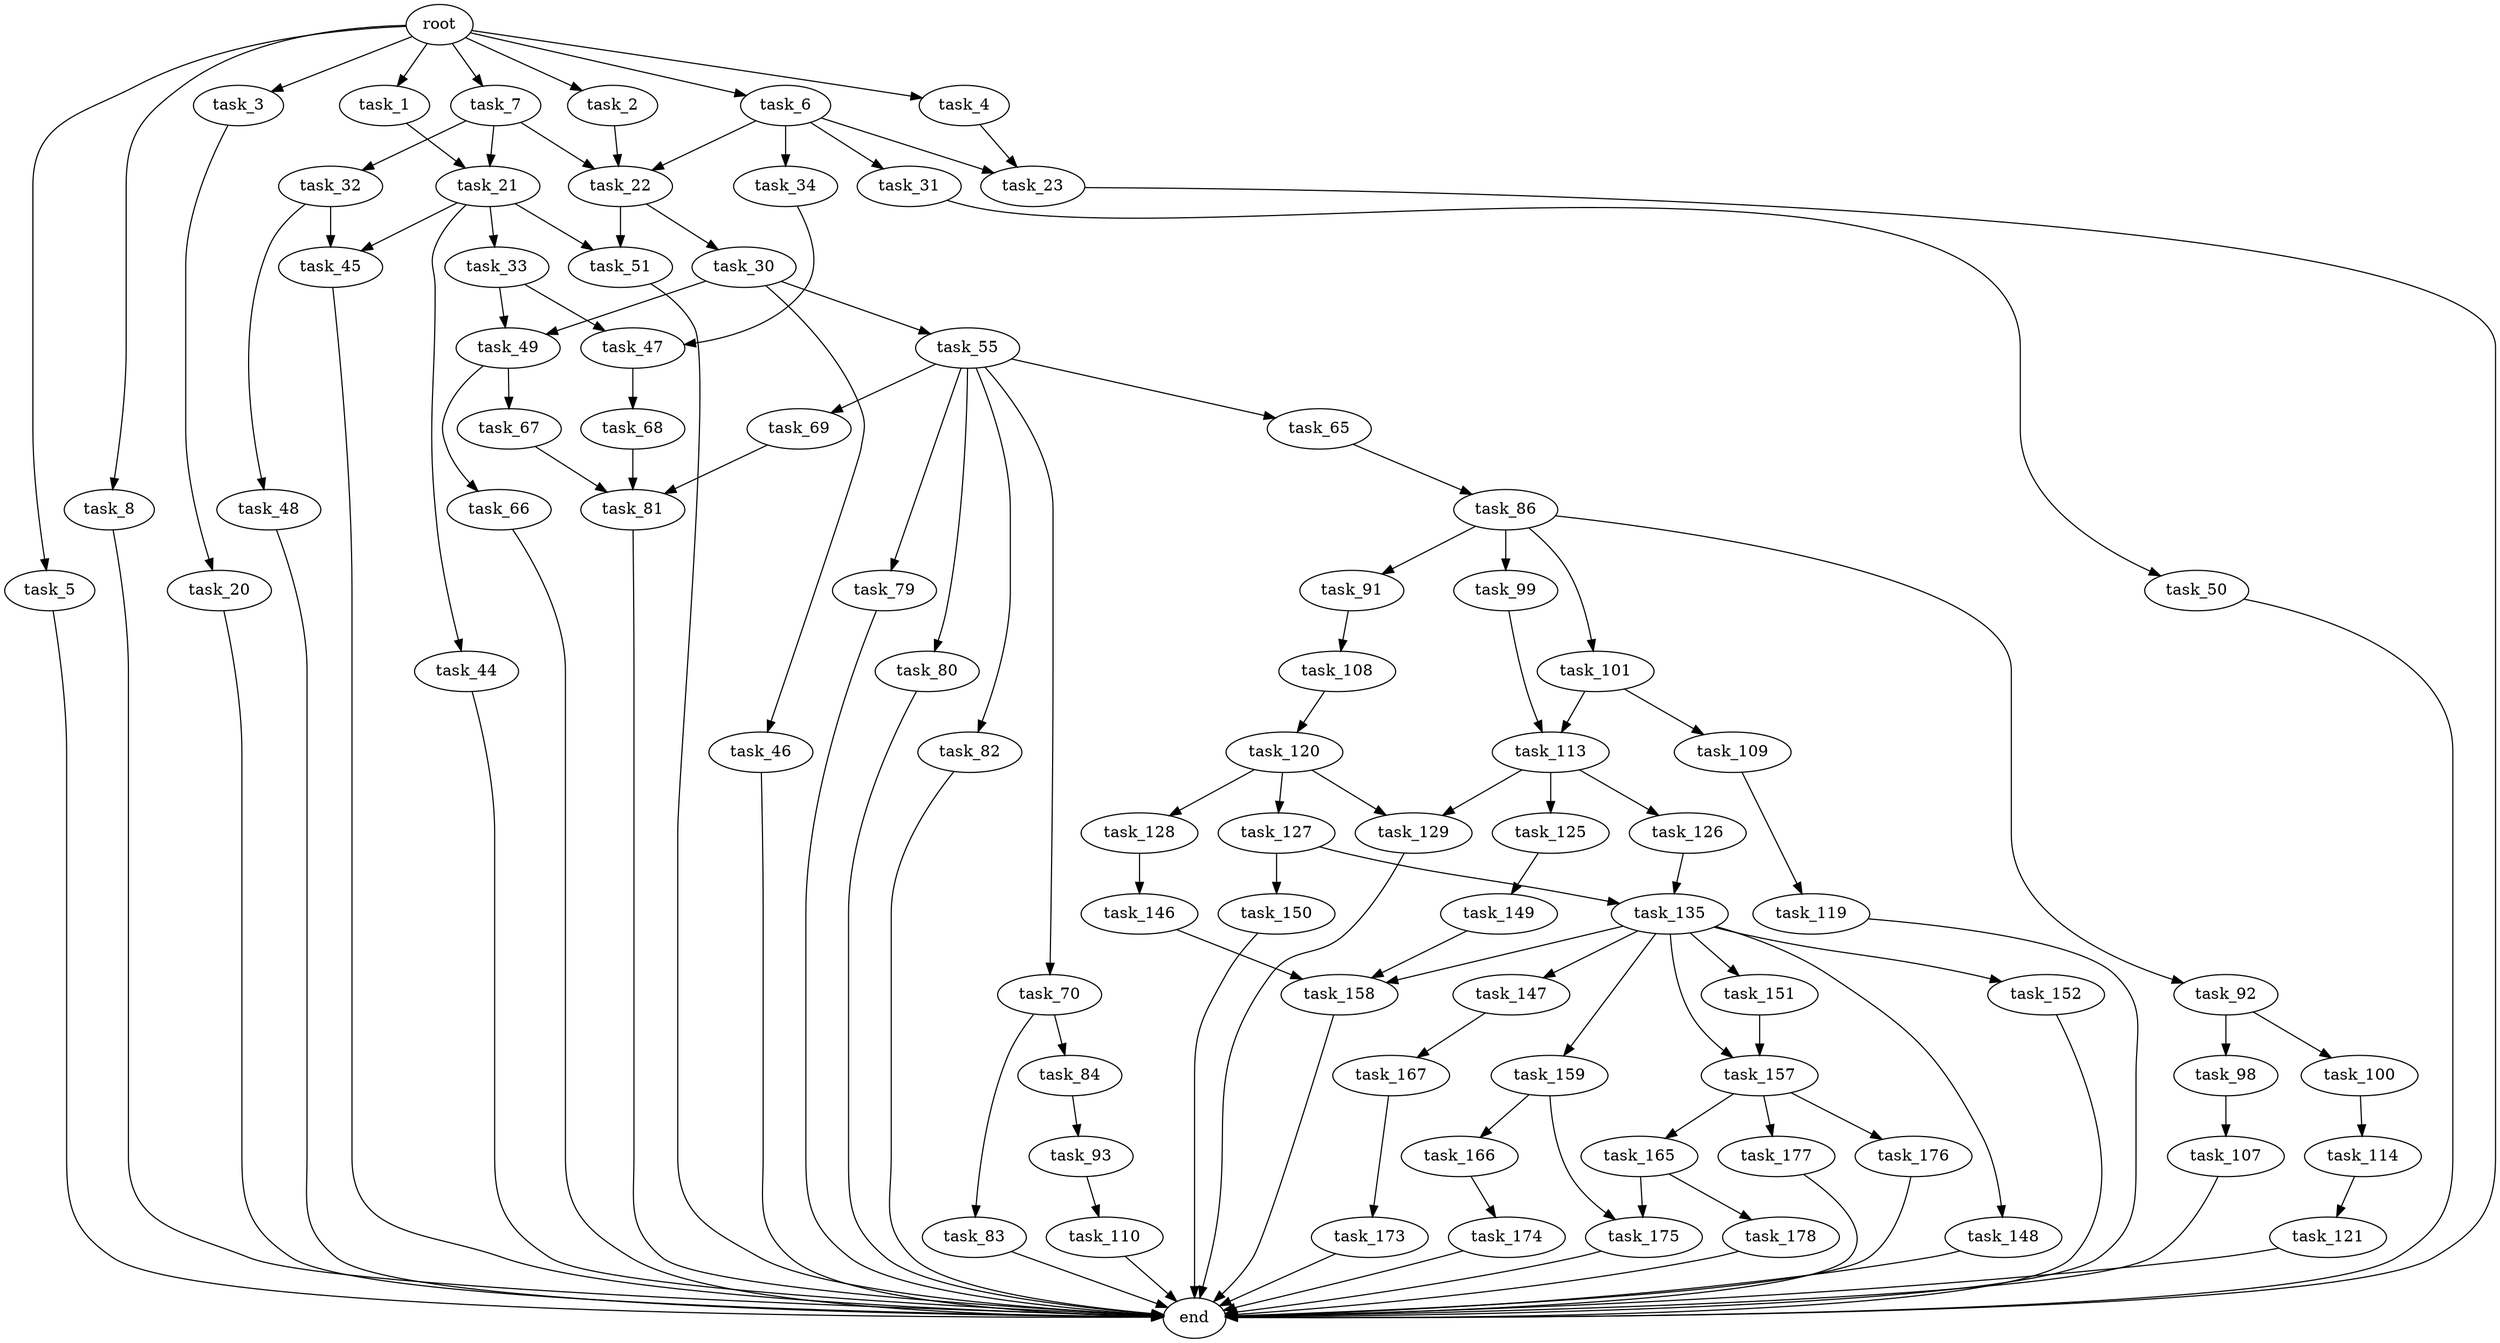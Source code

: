 digraph G {
  root [size="0.000000"];
  task_1 [size="173182641063.000000"];
  task_2 [size="134217728000.000000"];
  task_3 [size="1073741824000.000000"];
  task_4 [size="549755813888.000000"];
  task_5 [size="8589934592.000000"];
  task_6 [size="781355572777.000000"];
  task_7 [size="1979115732.000000"];
  task_8 [size="8589934592.000000"];
  task_20 [size="7568958744.000000"];
  task_21 [size="28991029248.000000"];
  task_22 [size="31689338571.000000"];
  task_23 [size="10967749095.000000"];
  task_30 [size="9178714777.000000"];
  task_31 [size="296102239172.000000"];
  task_32 [size="255431652748.000000"];
  task_33 [size="782757789696.000000"];
  task_34 [size="19342975457.000000"];
  task_44 [size="109296944454.000000"];
  task_45 [size="2175417273.000000"];
  task_46 [size="21696547545.000000"];
  task_47 [size="540148894043.000000"];
  task_48 [size="8589934592.000000"];
  task_49 [size="4053817630.000000"];
  task_50 [size="28991029248.000000"];
  task_51 [size="134217728000.000000"];
  task_55 [size="485063879.000000"];
  task_65 [size="26905411593.000000"];
  task_66 [size="88870080898.000000"];
  task_67 [size="782757789696.000000"];
  task_68 [size="1495188892.000000"];
  task_69 [size="641204313258.000000"];
  task_70 [size="5385022526.000000"];
  task_79 [size="211900070218.000000"];
  task_80 [size="35419792314.000000"];
  task_81 [size="148054959234.000000"];
  task_82 [size="32648787389.000000"];
  task_83 [size="368293445632.000000"];
  task_84 [size="5579513584.000000"];
  task_86 [size="782757789696.000000"];
  task_91 [size="549755813888.000000"];
  task_92 [size="7003980307.000000"];
  task_93 [size="134217728000.000000"];
  task_98 [size="368293445632.000000"];
  task_99 [size="3294801560.000000"];
  task_100 [size="317124093479.000000"];
  task_101 [size="6626232485.000000"];
  task_107 [size="368293445632.000000"];
  task_108 [size="894003953184.000000"];
  task_109 [size="28771559537.000000"];
  task_110 [size="546879185464.000000"];
  task_113 [size="55235033910.000000"];
  task_114 [size="4036025494.000000"];
  task_119 [size="134217728000.000000"];
  task_120 [size="267540347504.000000"];
  task_121 [size="368293445632.000000"];
  task_125 [size="110559398391.000000"];
  task_126 [size="770677954070.000000"];
  task_127 [size="782757789696.000000"];
  task_128 [size="166438131841.000000"];
  task_129 [size="97847281294.000000"];
  task_135 [size="61283047007.000000"];
  task_146 [size="6178100752.000000"];
  task_147 [size="368293445632.000000"];
  task_148 [size="20054693839.000000"];
  task_149 [size="7836991685.000000"];
  task_150 [size="554189182102.000000"];
  task_151 [size="549755813888.000000"];
  task_152 [size="227974389776.000000"];
  task_157 [size="535246497679.000000"];
  task_158 [size="68719476736.000000"];
  task_159 [size="68719476736.000000"];
  task_165 [size="782757789696.000000"];
  task_166 [size="28991029248.000000"];
  task_167 [size="17973564248.000000"];
  task_173 [size="782757789696.000000"];
  task_174 [size="368293445632.000000"];
  task_175 [size="19432919365.000000"];
  task_176 [size="41224118930.000000"];
  task_177 [size="231928233984.000000"];
  task_178 [size="28991029248.000000"];
  end [size="0.000000"];

  root -> task_1 [size="1.000000"];
  root -> task_2 [size="1.000000"];
  root -> task_3 [size="1.000000"];
  root -> task_4 [size="1.000000"];
  root -> task_5 [size="1.000000"];
  root -> task_6 [size="1.000000"];
  root -> task_7 [size="1.000000"];
  root -> task_8 [size="1.000000"];
  task_1 -> task_21 [size="134217728.000000"];
  task_2 -> task_22 [size="209715200.000000"];
  task_3 -> task_20 [size="838860800.000000"];
  task_4 -> task_23 [size="536870912.000000"];
  task_5 -> end [size="1.000000"];
  task_6 -> task_22 [size="679477248.000000"];
  task_6 -> task_23 [size="679477248.000000"];
  task_6 -> task_31 [size="679477248.000000"];
  task_6 -> task_34 [size="679477248.000000"];
  task_7 -> task_21 [size="33554432.000000"];
  task_7 -> task_22 [size="33554432.000000"];
  task_7 -> task_32 [size="33554432.000000"];
  task_8 -> end [size="1.000000"];
  task_20 -> end [size="1.000000"];
  task_21 -> task_33 [size="75497472.000000"];
  task_21 -> task_44 [size="75497472.000000"];
  task_21 -> task_45 [size="75497472.000000"];
  task_21 -> task_51 [size="75497472.000000"];
  task_22 -> task_30 [size="536870912.000000"];
  task_22 -> task_51 [size="536870912.000000"];
  task_23 -> end [size="1.000000"];
  task_30 -> task_46 [size="411041792.000000"];
  task_30 -> task_49 [size="411041792.000000"];
  task_30 -> task_55 [size="411041792.000000"];
  task_31 -> task_50 [size="411041792.000000"];
  task_32 -> task_45 [size="301989888.000000"];
  task_32 -> task_48 [size="301989888.000000"];
  task_33 -> task_47 [size="679477248.000000"];
  task_33 -> task_49 [size="679477248.000000"];
  task_34 -> task_47 [size="411041792.000000"];
  task_44 -> end [size="1.000000"];
  task_45 -> end [size="1.000000"];
  task_46 -> end [size="1.000000"];
  task_47 -> task_68 [size="679477248.000000"];
  task_48 -> end [size="1.000000"];
  task_49 -> task_66 [size="75497472.000000"];
  task_49 -> task_67 [size="75497472.000000"];
  task_50 -> end [size="1.000000"];
  task_51 -> end [size="1.000000"];
  task_55 -> task_65 [size="33554432.000000"];
  task_55 -> task_69 [size="33554432.000000"];
  task_55 -> task_70 [size="33554432.000000"];
  task_55 -> task_79 [size="33554432.000000"];
  task_55 -> task_80 [size="33554432.000000"];
  task_55 -> task_82 [size="33554432.000000"];
  task_65 -> task_86 [size="75497472.000000"];
  task_66 -> end [size="1.000000"];
  task_67 -> task_81 [size="679477248.000000"];
  task_68 -> task_81 [size="33554432.000000"];
  task_69 -> task_81 [size="411041792.000000"];
  task_70 -> task_83 [size="134217728.000000"];
  task_70 -> task_84 [size="134217728.000000"];
  task_79 -> end [size="1.000000"];
  task_80 -> end [size="1.000000"];
  task_81 -> end [size="1.000000"];
  task_82 -> end [size="1.000000"];
  task_83 -> end [size="1.000000"];
  task_84 -> task_93 [size="301989888.000000"];
  task_86 -> task_91 [size="679477248.000000"];
  task_86 -> task_92 [size="679477248.000000"];
  task_86 -> task_99 [size="679477248.000000"];
  task_86 -> task_101 [size="679477248.000000"];
  task_91 -> task_108 [size="536870912.000000"];
  task_92 -> task_98 [size="679477248.000000"];
  task_92 -> task_100 [size="679477248.000000"];
  task_93 -> task_110 [size="209715200.000000"];
  task_98 -> task_107 [size="411041792.000000"];
  task_99 -> task_113 [size="75497472.000000"];
  task_100 -> task_114 [size="209715200.000000"];
  task_101 -> task_109 [size="679477248.000000"];
  task_101 -> task_113 [size="679477248.000000"];
  task_107 -> end [size="1.000000"];
  task_108 -> task_120 [size="679477248.000000"];
  task_109 -> task_119 [size="838860800.000000"];
  task_110 -> end [size="1.000000"];
  task_113 -> task_125 [size="209715200.000000"];
  task_113 -> task_126 [size="209715200.000000"];
  task_113 -> task_129 [size="209715200.000000"];
  task_114 -> task_121 [size="209715200.000000"];
  task_119 -> end [size="1.000000"];
  task_120 -> task_127 [size="301989888.000000"];
  task_120 -> task_128 [size="301989888.000000"];
  task_120 -> task_129 [size="301989888.000000"];
  task_121 -> end [size="1.000000"];
  task_125 -> task_149 [size="75497472.000000"];
  task_126 -> task_135 [size="679477248.000000"];
  task_127 -> task_135 [size="679477248.000000"];
  task_127 -> task_150 [size="679477248.000000"];
  task_128 -> task_146 [size="301989888.000000"];
  task_129 -> end [size="1.000000"];
  task_135 -> task_147 [size="75497472.000000"];
  task_135 -> task_148 [size="75497472.000000"];
  task_135 -> task_151 [size="75497472.000000"];
  task_135 -> task_152 [size="75497472.000000"];
  task_135 -> task_157 [size="75497472.000000"];
  task_135 -> task_158 [size="75497472.000000"];
  task_135 -> task_159 [size="75497472.000000"];
  task_146 -> task_158 [size="209715200.000000"];
  task_147 -> task_167 [size="411041792.000000"];
  task_148 -> end [size="1.000000"];
  task_149 -> task_158 [size="134217728.000000"];
  task_150 -> end [size="1.000000"];
  task_151 -> task_157 [size="536870912.000000"];
  task_152 -> end [size="1.000000"];
  task_157 -> task_165 [size="536870912.000000"];
  task_157 -> task_176 [size="536870912.000000"];
  task_157 -> task_177 [size="536870912.000000"];
  task_158 -> end [size="1.000000"];
  task_159 -> task_166 [size="134217728.000000"];
  task_159 -> task_175 [size="134217728.000000"];
  task_165 -> task_175 [size="679477248.000000"];
  task_165 -> task_178 [size="679477248.000000"];
  task_166 -> task_174 [size="75497472.000000"];
  task_167 -> task_173 [size="679477248.000000"];
  task_173 -> end [size="1.000000"];
  task_174 -> end [size="1.000000"];
  task_175 -> end [size="1.000000"];
  task_176 -> end [size="1.000000"];
  task_177 -> end [size="1.000000"];
  task_178 -> end [size="1.000000"];
}
